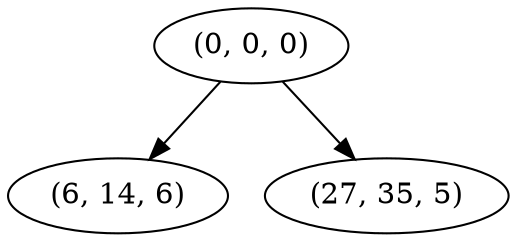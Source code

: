 digraph tree {
    "(0, 0, 0)";
    "(6, 14, 6)";
    "(27, 35, 5)";
    "(0, 0, 0)" -> "(6, 14, 6)";
    "(0, 0, 0)" -> "(27, 35, 5)";
}
